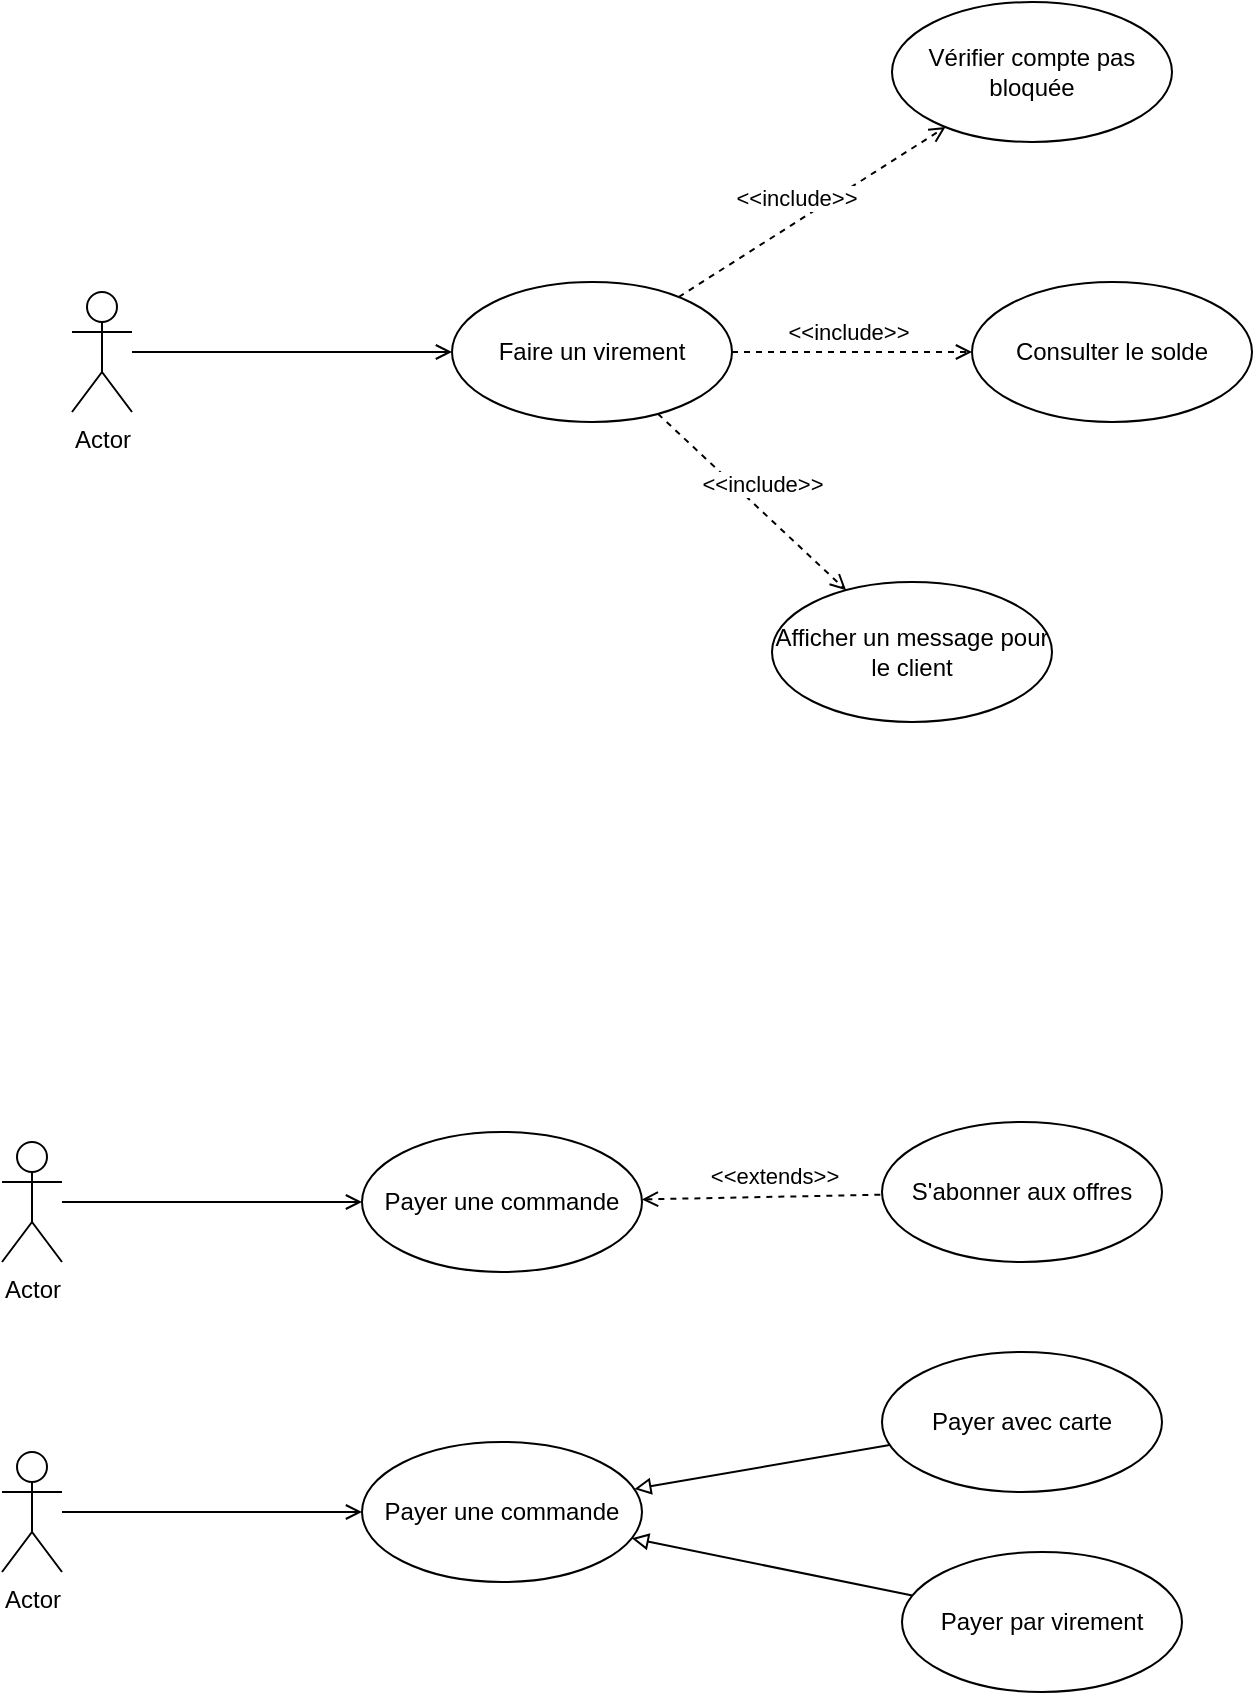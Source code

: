 <mxfile version="13.9.9" type="device"><diagram id="jK-KPuJgV7j7W8kbCevo" name="Page-1"><mxGraphModel dx="1024" dy="1692" grid="1" gridSize="10" guides="1" tooltips="1" connect="1" arrows="1" fold="1" page="1" pageScale="1" pageWidth="850" pageHeight="1100" math="0" shadow="0"><root><mxCell id="0"/><mxCell id="1" parent="0"/><mxCell id="mjD24aWPr7AFjBsT4UfR-13" style="rounded=0;orthogonalLoop=1;jettySize=auto;html=1;startArrow=none;startFill=0;endArrow=open;endFill=0;" parent="1" source="mjD24aWPr7AFjBsT4UfR-7" target="mjD24aWPr7AFjBsT4UfR-8" edge="1"><mxGeometry relative="1" as="geometry"/></mxCell><mxCell id="mjD24aWPr7AFjBsT4UfR-7" value="Actor" style="shape=umlActor;verticalLabelPosition=bottom;verticalAlign=top;html=1;" parent="1" vertex="1"><mxGeometry x="170" y="-5" width="30" height="60" as="geometry"/></mxCell><mxCell id="mjD24aWPr7AFjBsT4UfR-8" value="Faire un virement" style="ellipse;whiteSpace=wrap;html=1;" parent="1" vertex="1"><mxGeometry x="360" y="-10" width="140" height="70" as="geometry"/></mxCell><mxCell id="mjD24aWPr7AFjBsT4UfR-12" value="Consulter le solde" style="ellipse;whiteSpace=wrap;html=1;" parent="1" vertex="1"><mxGeometry x="620" y="-10" width="140" height="70" as="geometry"/></mxCell><mxCell id="mjD24aWPr7AFjBsT4UfR-14" value="&amp;lt;&amp;lt;include&amp;gt;&amp;gt;" style="endArrow=open;html=1;endFill=0;dashed=1;" parent="1" source="mjD24aWPr7AFjBsT4UfR-8" target="mjD24aWPr7AFjBsT4UfR-12" edge="1"><mxGeometry x="-0.032" y="10" width="50" height="50" relative="1" as="geometry"><mxPoint x="370" y="110" as="sourcePoint"/><mxPoint x="680" y="110" as="targetPoint"/><mxPoint as="offset"/></mxGeometry></mxCell><mxCell id="mjD24aWPr7AFjBsT4UfR-16" style="rounded=0;orthogonalLoop=1;jettySize=auto;html=1;startArrow=none;startFill=0;endArrow=open;endFill=0;" parent="1" source="mjD24aWPr7AFjBsT4UfR-17" target="mjD24aWPr7AFjBsT4UfR-18" edge="1"><mxGeometry relative="1" as="geometry"/></mxCell><mxCell id="mjD24aWPr7AFjBsT4UfR-17" value="Actor" style="shape=umlActor;verticalLabelPosition=bottom;verticalAlign=top;html=1;" parent="1" vertex="1"><mxGeometry x="135" y="420" width="30" height="60" as="geometry"/></mxCell><mxCell id="mjD24aWPr7AFjBsT4UfR-18" value="Payer une commande" style="ellipse;whiteSpace=wrap;html=1;" parent="1" vertex="1"><mxGeometry x="315" y="415" width="140" height="70" as="geometry"/></mxCell><mxCell id="mjD24aWPr7AFjBsT4UfR-19" value="S'abonner aux offres" style="ellipse;whiteSpace=wrap;html=1;" parent="1" vertex="1"><mxGeometry x="575" y="410" width="140" height="70" as="geometry"/></mxCell><mxCell id="mjD24aWPr7AFjBsT4UfR-21" value="&amp;lt;&amp;lt;extends&amp;gt;&amp;gt;" style="endArrow=none;html=1;endFill=0;dashed=1;startArrow=open;startFill=0;" parent="1" source="mjD24aWPr7AFjBsT4UfR-18" target="mjD24aWPr7AFjBsT4UfR-19" edge="1"><mxGeometry x="0.097" y="10" width="50" height="50" relative="1" as="geometry"><mxPoint x="325" y="295" as="sourcePoint"/><mxPoint x="635" y="295" as="targetPoint"/><mxPoint as="offset"/></mxGeometry></mxCell><mxCell id="mjD24aWPr7AFjBsT4UfR-25" style="rounded=0;orthogonalLoop=1;jettySize=auto;html=1;startArrow=none;startFill=0;endArrow=open;endFill=0;" parent="1" source="mjD24aWPr7AFjBsT4UfR-23" target="mjD24aWPr7AFjBsT4UfR-24" edge="1"><mxGeometry relative="1" as="geometry"/></mxCell><mxCell id="mjD24aWPr7AFjBsT4UfR-23" value="Actor" style="shape=umlActor;verticalLabelPosition=bottom;verticalAlign=top;html=1;outlineConnect=0;" parent="1" vertex="1"><mxGeometry x="135" y="575" width="30" height="60" as="geometry"/></mxCell><mxCell id="mjD24aWPr7AFjBsT4UfR-40" style="rounded=0;orthogonalLoop=1;jettySize=auto;html=1;startArrow=block;startFill=0;endArrow=none;endFill=0;endSize=6;targetPerimeterSpacing=0;" parent="1" source="mjD24aWPr7AFjBsT4UfR-24" target="mjD24aWPr7AFjBsT4UfR-39" edge="1"><mxGeometry relative="1" as="geometry"/></mxCell><mxCell id="mjD24aWPr7AFjBsT4UfR-41" style="rounded=0;jettySize=auto;html=1;startArrow=block;startFill=0;endArrow=none;endFill=0;endSize=6;targetPerimeterSpacing=0;" parent="1" source="mjD24aWPr7AFjBsT4UfR-24" target="mjD24aWPr7AFjBsT4UfR-28" edge="1"><mxGeometry relative="1" as="geometry"/></mxCell><mxCell id="mjD24aWPr7AFjBsT4UfR-24" value="Payer une commande" style="ellipse;whiteSpace=wrap;html=1;" parent="1" vertex="1"><mxGeometry x="315" y="570" width="140" height="70" as="geometry"/></mxCell><mxCell id="mjD24aWPr7AFjBsT4UfR-28" value="Payer avec carte" style="ellipse;whiteSpace=wrap;html=1;" parent="1" vertex="1"><mxGeometry x="575" y="525" width="140" height="70" as="geometry"/></mxCell><mxCell id="mjD24aWPr7AFjBsT4UfR-39" value="Payer par virement" style="ellipse;whiteSpace=wrap;html=1;" parent="1" vertex="1"><mxGeometry x="585" y="625" width="140" height="70" as="geometry"/></mxCell><mxCell id="W3DSbP2ciHRi6yA_fpCX-1" value="Vérifier compte pas bloquée" style="ellipse;whiteSpace=wrap;html=1;" vertex="1" parent="1"><mxGeometry x="580" y="-150" width="140" height="70" as="geometry"/></mxCell><mxCell id="W3DSbP2ciHRi6yA_fpCX-3" value="&amp;lt;&amp;lt;include&amp;gt;&amp;gt;" style="endArrow=open;html=1;endFill=0;dashed=1;" edge="1" parent="1" source="mjD24aWPr7AFjBsT4UfR-8" target="W3DSbP2ciHRi6yA_fpCX-1"><mxGeometry x="-0.032" y="10" width="50" height="50" relative="1" as="geometry"><mxPoint x="473.428" y="-2.45" as="sourcePoint"/><mxPoint x="590" y="-50" as="targetPoint"/><mxPoint as="offset"/><Array as="points"/></mxGeometry></mxCell><mxCell id="W3DSbP2ciHRi6yA_fpCX-18" value="Afficher un message pour le client" style="ellipse;whiteSpace=wrap;html=1;" vertex="1" parent="1"><mxGeometry x="520" y="140" width="140" height="70" as="geometry"/></mxCell><mxCell id="W3DSbP2ciHRi6yA_fpCX-20" value="&amp;lt;&amp;lt;include&amp;gt;&amp;gt;" style="endArrow=open;html=1;endFill=0;dashed=1;" edge="1" parent="1" source="mjD24aWPr7AFjBsT4UfR-8" target="W3DSbP2ciHRi6yA_fpCX-18"><mxGeometry x="-0.032" y="10" width="50" height="50" relative="1" as="geometry"><mxPoint x="770" y="-40" as="sourcePoint"/><mxPoint x="616.752" y="-77.479" as="targetPoint"/><mxPoint as="offset"/><Array as="points"/></mxGeometry></mxCell></root></mxGraphModel></diagram></mxfile>